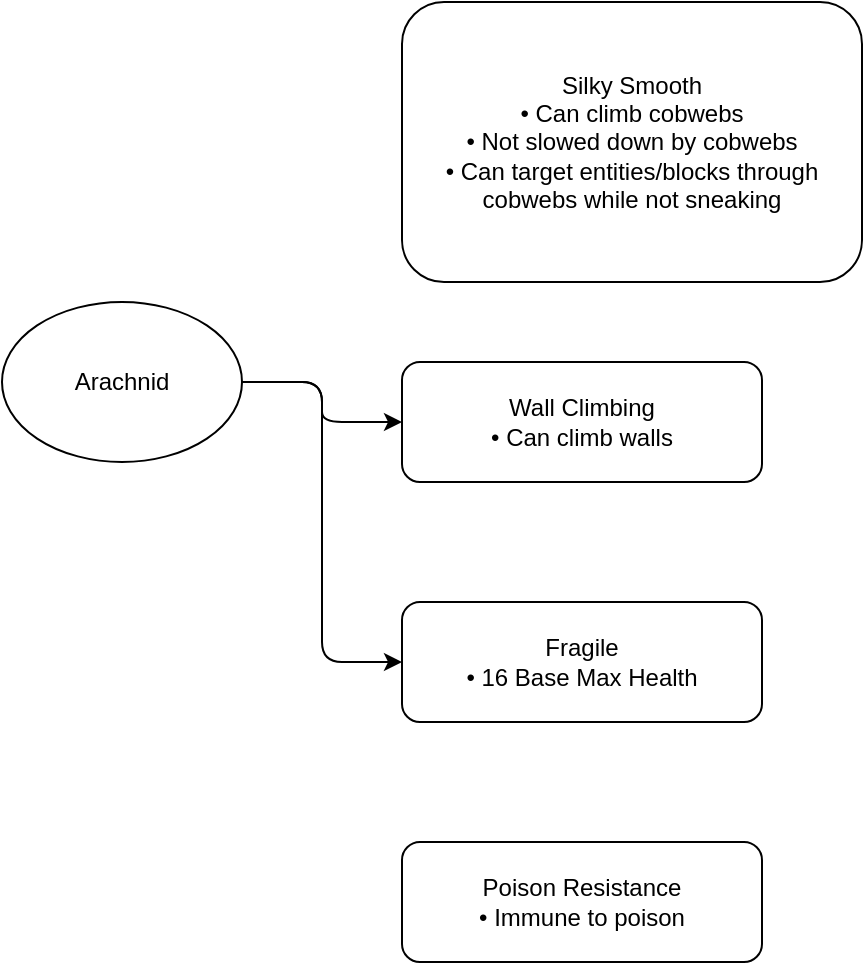 <mxfile>
    <diagram id="CZlvrNyKM71w7m68ihCc" name="Page-1">
        <mxGraphModel dx="1376" dy="964" grid="1" gridSize="10" guides="1" tooltips="1" connect="1" arrows="1" fold="1" page="1" pageScale="1" pageWidth="850" pageHeight="1100" math="0" shadow="0">
            <root>
                <mxCell id="0"/>
                <mxCell id="1" parent="0"/>
                <mxCell id="7" style="edgeStyle=elbowEdgeStyle;html=1;entryX=0;entryY=0.5;entryDx=0;entryDy=0;" parent="1" source="3" target="4" edge="1">
                    <mxGeometry relative="1" as="geometry"/>
                </mxCell>
                <mxCell id="9" style="edgeStyle=elbowEdgeStyle;html=1;entryX=0;entryY=0.5;entryDx=0;entryDy=0;" parent="1" source="3" target="8" edge="1">
                    <mxGeometry relative="1" as="geometry"/>
                </mxCell>
                <mxCell id="3" value="Arachnid" style="ellipse;whiteSpace=wrap;html=1;" parent="1" vertex="1">
                    <mxGeometry x="40" y="290" width="120" height="80" as="geometry"/>
                </mxCell>
                <mxCell id="4" value="Wall Climbing&lt;br&gt;• Can climb walls" style="rounded=1;whiteSpace=wrap;html=1;" parent="1" vertex="1">
                    <mxGeometry x="240" y="320" width="180" height="60" as="geometry"/>
                </mxCell>
                <mxCell id="8" value="Fragile&lt;br&gt;• 16 Base Max Health" style="rounded=1;whiteSpace=wrap;html=1;" parent="1" vertex="1">
                    <mxGeometry x="240" y="440" width="180" height="60" as="geometry"/>
                </mxCell>
                <mxCell id="10" value="Poison Resistance&lt;br&gt;• Immune to poison" style="rounded=1;whiteSpace=wrap;html=1;" parent="1" vertex="1">
                    <mxGeometry x="240" y="560" width="180" height="60" as="geometry"/>
                </mxCell>
                <mxCell id="11" value="Silky Smooth&lt;br&gt;• Can climb cobwebs&lt;br&gt;• Not slowed down by cobwebs&lt;br&gt;• Can target entities/blocks through cobwebs while not sneaking&lt;br&gt;" style="rounded=1;whiteSpace=wrap;html=1;" vertex="1" parent="1">
                    <mxGeometry x="240" y="140" width="230" height="140" as="geometry"/>
                </mxCell>
            </root>
        </mxGraphModel>
    </diagram>
</mxfile>